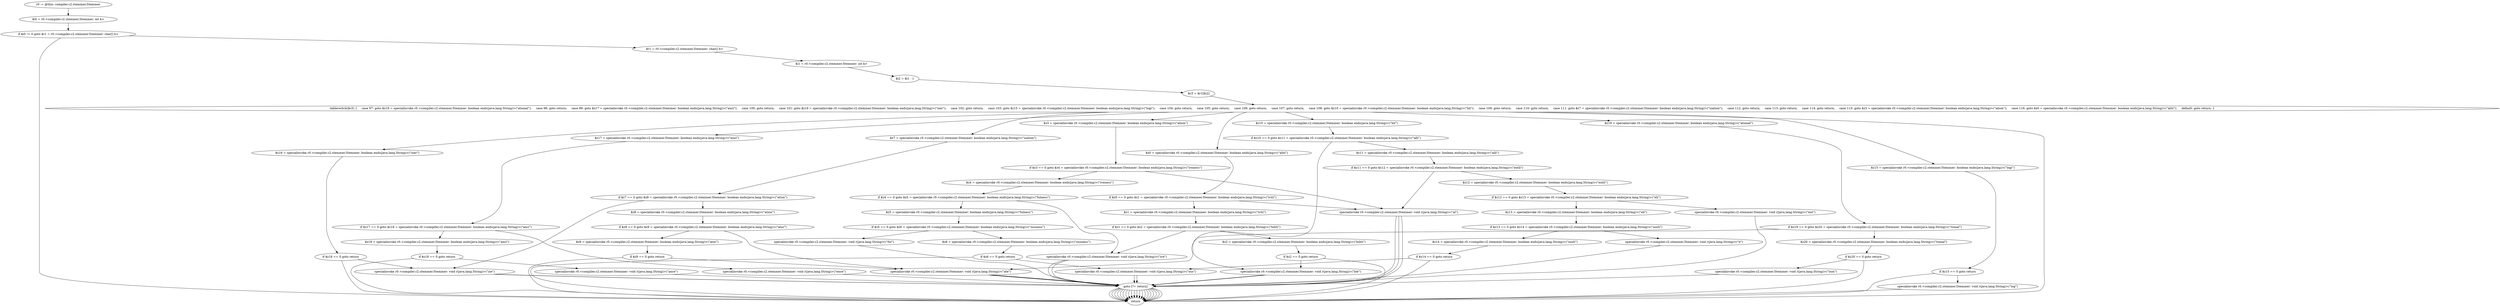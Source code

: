 digraph "unitGraph" {
    "r0 := @this: compiler.c2.stemmer.Stemmer"
    "$i0 = r0.<compiler.c2.stemmer.Stemmer: int k>"
    "if $i0 != 0 goto $r1 = r0.<compiler.c2.stemmer.Stemmer: char[] b>"
    "return"
    "$r1 = r0.<compiler.c2.stemmer.Stemmer: char[] b>"
    "$i1 = r0.<compiler.c2.stemmer.Stemmer: int k>"
    "$i2 = $i1 - 1"
    "$c3 = $r1[$i2]"
    "tableswitch($c3) {     case 97: goto $z19 = specialinvoke r0.<compiler.c2.stemmer.Stemmer: boolean ends(java.lang.String)>(\"ational\");     case 98: goto return;     case 99: goto $z17 = specialinvoke r0.<compiler.c2.stemmer.Stemmer: boolean ends(java.lang.String)>(\"enci\");     case 100: goto return;     case 101: goto $z16 = specialinvoke r0.<compiler.c2.stemmer.Stemmer: boolean ends(java.lang.String)>(\"izer\");     case 102: goto return;     case 103: goto $z15 = specialinvoke r0.<compiler.c2.stemmer.Stemmer: boolean ends(java.lang.String)>(\"logi\");     case 104: goto return;     case 105: goto return;     case 106: goto return;     case 107: goto return;     case 108: goto $z10 = specialinvoke r0.<compiler.c2.stemmer.Stemmer: boolean ends(java.lang.String)>(\"bli\");     case 109: goto return;     case 110: goto return;     case 111: goto $z7 = specialinvoke r0.<compiler.c2.stemmer.Stemmer: boolean ends(java.lang.String)>(\"ization\");     case 112: goto return;     case 113: goto return;     case 114: goto return;     case 115: goto $z3 = specialinvoke r0.<compiler.c2.stemmer.Stemmer: boolean ends(java.lang.String)>(\"alism\");     case 116: goto $z0 = specialinvoke r0.<compiler.c2.stemmer.Stemmer: boolean ends(java.lang.String)>(\"aliti\");     default: goto return; }"
    "$z19 = specialinvoke r0.<compiler.c2.stemmer.Stemmer: boolean ends(java.lang.String)>(\"ational\")"
    "if $z19 == 0 goto $z20 = specialinvoke r0.<compiler.c2.stemmer.Stemmer: boolean ends(java.lang.String)>(\"tional\")"
    "specialinvoke r0.<compiler.c2.stemmer.Stemmer: void r(java.lang.String)>(\"ate\")"
    "goto [?= return]"
    "$z20 = specialinvoke r0.<compiler.c2.stemmer.Stemmer: boolean ends(java.lang.String)>(\"tional\")"
    "if $z20 == 0 goto return"
    "specialinvoke r0.<compiler.c2.stemmer.Stemmer: void r(java.lang.String)>(\"tion\")"
    "$z17 = specialinvoke r0.<compiler.c2.stemmer.Stemmer: boolean ends(java.lang.String)>(\"enci\")"
    "if $z17 == 0 goto $z18 = specialinvoke r0.<compiler.c2.stemmer.Stemmer: boolean ends(java.lang.String)>(\"anci\")"
    "specialinvoke r0.<compiler.c2.stemmer.Stemmer: void r(java.lang.String)>(\"ence\")"
    "$z18 = specialinvoke r0.<compiler.c2.stemmer.Stemmer: boolean ends(java.lang.String)>(\"anci\")"
    "if $z18 == 0 goto return"
    "specialinvoke r0.<compiler.c2.stemmer.Stemmer: void r(java.lang.String)>(\"ance\")"
    "$z16 = specialinvoke r0.<compiler.c2.stemmer.Stemmer: boolean ends(java.lang.String)>(\"izer\")"
    "if $z16 == 0 goto return"
    "specialinvoke r0.<compiler.c2.stemmer.Stemmer: void r(java.lang.String)>(\"ize\")"
    "$z10 = specialinvoke r0.<compiler.c2.stemmer.Stemmer: boolean ends(java.lang.String)>(\"bli\")"
    "if $z10 == 0 goto $z11 = specialinvoke r0.<compiler.c2.stemmer.Stemmer: boolean ends(java.lang.String)>(\"alli\")"
    "specialinvoke r0.<compiler.c2.stemmer.Stemmer: void r(java.lang.String)>(\"ble\")"
    "$z11 = specialinvoke r0.<compiler.c2.stemmer.Stemmer: boolean ends(java.lang.String)>(\"alli\")"
    "if $z11 == 0 goto $z12 = specialinvoke r0.<compiler.c2.stemmer.Stemmer: boolean ends(java.lang.String)>(\"entli\")"
    "specialinvoke r0.<compiler.c2.stemmer.Stemmer: void r(java.lang.String)>(\"al\")"
    "$z12 = specialinvoke r0.<compiler.c2.stemmer.Stemmer: boolean ends(java.lang.String)>(\"entli\")"
    "if $z12 == 0 goto $z13 = specialinvoke r0.<compiler.c2.stemmer.Stemmer: boolean ends(java.lang.String)>(\"eli\")"
    "specialinvoke r0.<compiler.c2.stemmer.Stemmer: void r(java.lang.String)>(\"ent\")"
    "$z13 = specialinvoke r0.<compiler.c2.stemmer.Stemmer: boolean ends(java.lang.String)>(\"eli\")"
    "if $z13 == 0 goto $z14 = specialinvoke r0.<compiler.c2.stemmer.Stemmer: boolean ends(java.lang.String)>(\"ousli\")"
    "specialinvoke r0.<compiler.c2.stemmer.Stemmer: void r(java.lang.String)>(\"e\")"
    "$z14 = specialinvoke r0.<compiler.c2.stemmer.Stemmer: boolean ends(java.lang.String)>(\"ousli\")"
    "if $z14 == 0 goto return"
    "specialinvoke r0.<compiler.c2.stemmer.Stemmer: void r(java.lang.String)>(\"ous\")"
    "$z7 = specialinvoke r0.<compiler.c2.stemmer.Stemmer: boolean ends(java.lang.String)>(\"ization\")"
    "if $z7 == 0 goto $z8 = specialinvoke r0.<compiler.c2.stemmer.Stemmer: boolean ends(java.lang.String)>(\"ation\")"
    "$z8 = specialinvoke r0.<compiler.c2.stemmer.Stemmer: boolean ends(java.lang.String)>(\"ation\")"
    "if $z8 == 0 goto $z9 = specialinvoke r0.<compiler.c2.stemmer.Stemmer: boolean ends(java.lang.String)>(\"ator\")"
    "$z9 = specialinvoke r0.<compiler.c2.stemmer.Stemmer: boolean ends(java.lang.String)>(\"ator\")"
    "if $z9 == 0 goto return"
    "$z3 = specialinvoke r0.<compiler.c2.stemmer.Stemmer: boolean ends(java.lang.String)>(\"alism\")"
    "if $z3 == 0 goto $z4 = specialinvoke r0.<compiler.c2.stemmer.Stemmer: boolean ends(java.lang.String)>(\"iveness\")"
    "$z4 = specialinvoke r0.<compiler.c2.stemmer.Stemmer: boolean ends(java.lang.String)>(\"iveness\")"
    "if $z4 == 0 goto $z5 = specialinvoke r0.<compiler.c2.stemmer.Stemmer: boolean ends(java.lang.String)>(\"fulness\")"
    "specialinvoke r0.<compiler.c2.stemmer.Stemmer: void r(java.lang.String)>(\"ive\")"
    "$z5 = specialinvoke r0.<compiler.c2.stemmer.Stemmer: boolean ends(java.lang.String)>(\"fulness\")"
    "if $z5 == 0 goto $z6 = specialinvoke r0.<compiler.c2.stemmer.Stemmer: boolean ends(java.lang.String)>(\"ousness\")"
    "specialinvoke r0.<compiler.c2.stemmer.Stemmer: void r(java.lang.String)>(\"ful\")"
    "$z6 = specialinvoke r0.<compiler.c2.stemmer.Stemmer: boolean ends(java.lang.String)>(\"ousness\")"
    "if $z6 == 0 goto return"
    "$z0 = specialinvoke r0.<compiler.c2.stemmer.Stemmer: boolean ends(java.lang.String)>(\"aliti\")"
    "if $z0 == 0 goto $z1 = specialinvoke r0.<compiler.c2.stemmer.Stemmer: boolean ends(java.lang.String)>(\"iviti\")"
    "$z1 = specialinvoke r0.<compiler.c2.stemmer.Stemmer: boolean ends(java.lang.String)>(\"iviti\")"
    "if $z1 == 0 goto $z2 = specialinvoke r0.<compiler.c2.stemmer.Stemmer: boolean ends(java.lang.String)>(\"biliti\")"
    "$z2 = specialinvoke r0.<compiler.c2.stemmer.Stemmer: boolean ends(java.lang.String)>(\"biliti\")"
    "if $z2 == 0 goto return"
    "$z15 = specialinvoke r0.<compiler.c2.stemmer.Stemmer: boolean ends(java.lang.String)>(\"logi\")"
    "if $z15 == 0 goto return"
    "specialinvoke r0.<compiler.c2.stemmer.Stemmer: void r(java.lang.String)>(\"log\")"
    "r0 := @this: compiler.c2.stemmer.Stemmer"->"$i0 = r0.<compiler.c2.stemmer.Stemmer: int k>";
    "$i0 = r0.<compiler.c2.stemmer.Stemmer: int k>"->"if $i0 != 0 goto $r1 = r0.<compiler.c2.stemmer.Stemmer: char[] b>";
    "if $i0 != 0 goto $r1 = r0.<compiler.c2.stemmer.Stemmer: char[] b>"->"return";
    "if $i0 != 0 goto $r1 = r0.<compiler.c2.stemmer.Stemmer: char[] b>"->"$r1 = r0.<compiler.c2.stemmer.Stemmer: char[] b>";
    "$r1 = r0.<compiler.c2.stemmer.Stemmer: char[] b>"->"$i1 = r0.<compiler.c2.stemmer.Stemmer: int k>";
    "$i1 = r0.<compiler.c2.stemmer.Stemmer: int k>"->"$i2 = $i1 - 1";
    "$i2 = $i1 - 1"->"$c3 = $r1[$i2]";
    "$c3 = $r1[$i2]"->"tableswitch($c3) {     case 97: goto $z19 = specialinvoke r0.<compiler.c2.stemmer.Stemmer: boolean ends(java.lang.String)>(\"ational\");     case 98: goto return;     case 99: goto $z17 = specialinvoke r0.<compiler.c2.stemmer.Stemmer: boolean ends(java.lang.String)>(\"enci\");     case 100: goto return;     case 101: goto $z16 = specialinvoke r0.<compiler.c2.stemmer.Stemmer: boolean ends(java.lang.String)>(\"izer\");     case 102: goto return;     case 103: goto $z15 = specialinvoke r0.<compiler.c2.stemmer.Stemmer: boolean ends(java.lang.String)>(\"logi\");     case 104: goto return;     case 105: goto return;     case 106: goto return;     case 107: goto return;     case 108: goto $z10 = specialinvoke r0.<compiler.c2.stemmer.Stemmer: boolean ends(java.lang.String)>(\"bli\");     case 109: goto return;     case 110: goto return;     case 111: goto $z7 = specialinvoke r0.<compiler.c2.stemmer.Stemmer: boolean ends(java.lang.String)>(\"ization\");     case 112: goto return;     case 113: goto return;     case 114: goto return;     case 115: goto $z3 = specialinvoke r0.<compiler.c2.stemmer.Stemmer: boolean ends(java.lang.String)>(\"alism\");     case 116: goto $z0 = specialinvoke r0.<compiler.c2.stemmer.Stemmer: boolean ends(java.lang.String)>(\"aliti\");     default: goto return; }";
    "tableswitch($c3) {     case 97: goto $z19 = specialinvoke r0.<compiler.c2.stemmer.Stemmer: boolean ends(java.lang.String)>(\"ational\");     case 98: goto return;     case 99: goto $z17 = specialinvoke r0.<compiler.c2.stemmer.Stemmer: boolean ends(java.lang.String)>(\"enci\");     case 100: goto return;     case 101: goto $z16 = specialinvoke r0.<compiler.c2.stemmer.Stemmer: boolean ends(java.lang.String)>(\"izer\");     case 102: goto return;     case 103: goto $z15 = specialinvoke r0.<compiler.c2.stemmer.Stemmer: boolean ends(java.lang.String)>(\"logi\");     case 104: goto return;     case 105: goto return;     case 106: goto return;     case 107: goto return;     case 108: goto $z10 = specialinvoke r0.<compiler.c2.stemmer.Stemmer: boolean ends(java.lang.String)>(\"bli\");     case 109: goto return;     case 110: goto return;     case 111: goto $z7 = specialinvoke r0.<compiler.c2.stemmer.Stemmer: boolean ends(java.lang.String)>(\"ization\");     case 112: goto return;     case 113: goto return;     case 114: goto return;     case 115: goto $z3 = specialinvoke r0.<compiler.c2.stemmer.Stemmer: boolean ends(java.lang.String)>(\"alism\");     case 116: goto $z0 = specialinvoke r0.<compiler.c2.stemmer.Stemmer: boolean ends(java.lang.String)>(\"aliti\");     default: goto return; }"->"$z19 = specialinvoke r0.<compiler.c2.stemmer.Stemmer: boolean ends(java.lang.String)>(\"ational\")";
    "tableswitch($c3) {     case 97: goto $z19 = specialinvoke r0.<compiler.c2.stemmer.Stemmer: boolean ends(java.lang.String)>(\"ational\");     case 98: goto return;     case 99: goto $z17 = specialinvoke r0.<compiler.c2.stemmer.Stemmer: boolean ends(java.lang.String)>(\"enci\");     case 100: goto return;     case 101: goto $z16 = specialinvoke r0.<compiler.c2.stemmer.Stemmer: boolean ends(java.lang.String)>(\"izer\");     case 102: goto return;     case 103: goto $z15 = specialinvoke r0.<compiler.c2.stemmer.Stemmer: boolean ends(java.lang.String)>(\"logi\");     case 104: goto return;     case 105: goto return;     case 106: goto return;     case 107: goto return;     case 108: goto $z10 = specialinvoke r0.<compiler.c2.stemmer.Stemmer: boolean ends(java.lang.String)>(\"bli\");     case 109: goto return;     case 110: goto return;     case 111: goto $z7 = specialinvoke r0.<compiler.c2.stemmer.Stemmer: boolean ends(java.lang.String)>(\"ization\");     case 112: goto return;     case 113: goto return;     case 114: goto return;     case 115: goto $z3 = specialinvoke r0.<compiler.c2.stemmer.Stemmer: boolean ends(java.lang.String)>(\"alism\");     case 116: goto $z0 = specialinvoke r0.<compiler.c2.stemmer.Stemmer: boolean ends(java.lang.String)>(\"aliti\");     default: goto return; }"->"return";
    "tableswitch($c3) {     case 97: goto $z19 = specialinvoke r0.<compiler.c2.stemmer.Stemmer: boolean ends(java.lang.String)>(\"ational\");     case 98: goto return;     case 99: goto $z17 = specialinvoke r0.<compiler.c2.stemmer.Stemmer: boolean ends(java.lang.String)>(\"enci\");     case 100: goto return;     case 101: goto $z16 = specialinvoke r0.<compiler.c2.stemmer.Stemmer: boolean ends(java.lang.String)>(\"izer\");     case 102: goto return;     case 103: goto $z15 = specialinvoke r0.<compiler.c2.stemmer.Stemmer: boolean ends(java.lang.String)>(\"logi\");     case 104: goto return;     case 105: goto return;     case 106: goto return;     case 107: goto return;     case 108: goto $z10 = specialinvoke r0.<compiler.c2.stemmer.Stemmer: boolean ends(java.lang.String)>(\"bli\");     case 109: goto return;     case 110: goto return;     case 111: goto $z7 = specialinvoke r0.<compiler.c2.stemmer.Stemmer: boolean ends(java.lang.String)>(\"ization\");     case 112: goto return;     case 113: goto return;     case 114: goto return;     case 115: goto $z3 = specialinvoke r0.<compiler.c2.stemmer.Stemmer: boolean ends(java.lang.String)>(\"alism\");     case 116: goto $z0 = specialinvoke r0.<compiler.c2.stemmer.Stemmer: boolean ends(java.lang.String)>(\"aliti\");     default: goto return; }"->"$z17 = specialinvoke r0.<compiler.c2.stemmer.Stemmer: boolean ends(java.lang.String)>(\"enci\")";
    "tableswitch($c3) {     case 97: goto $z19 = specialinvoke r0.<compiler.c2.stemmer.Stemmer: boolean ends(java.lang.String)>(\"ational\");     case 98: goto return;     case 99: goto $z17 = specialinvoke r0.<compiler.c2.stemmer.Stemmer: boolean ends(java.lang.String)>(\"enci\");     case 100: goto return;     case 101: goto $z16 = specialinvoke r0.<compiler.c2.stemmer.Stemmer: boolean ends(java.lang.String)>(\"izer\");     case 102: goto return;     case 103: goto $z15 = specialinvoke r0.<compiler.c2.stemmer.Stemmer: boolean ends(java.lang.String)>(\"logi\");     case 104: goto return;     case 105: goto return;     case 106: goto return;     case 107: goto return;     case 108: goto $z10 = specialinvoke r0.<compiler.c2.stemmer.Stemmer: boolean ends(java.lang.String)>(\"bli\");     case 109: goto return;     case 110: goto return;     case 111: goto $z7 = specialinvoke r0.<compiler.c2.stemmer.Stemmer: boolean ends(java.lang.String)>(\"ization\");     case 112: goto return;     case 113: goto return;     case 114: goto return;     case 115: goto $z3 = specialinvoke r0.<compiler.c2.stemmer.Stemmer: boolean ends(java.lang.String)>(\"alism\");     case 116: goto $z0 = specialinvoke r0.<compiler.c2.stemmer.Stemmer: boolean ends(java.lang.String)>(\"aliti\");     default: goto return; }"->"$z16 = specialinvoke r0.<compiler.c2.stemmer.Stemmer: boolean ends(java.lang.String)>(\"izer\")";
    "tableswitch($c3) {     case 97: goto $z19 = specialinvoke r0.<compiler.c2.stemmer.Stemmer: boolean ends(java.lang.String)>(\"ational\");     case 98: goto return;     case 99: goto $z17 = specialinvoke r0.<compiler.c2.stemmer.Stemmer: boolean ends(java.lang.String)>(\"enci\");     case 100: goto return;     case 101: goto $z16 = specialinvoke r0.<compiler.c2.stemmer.Stemmer: boolean ends(java.lang.String)>(\"izer\");     case 102: goto return;     case 103: goto $z15 = specialinvoke r0.<compiler.c2.stemmer.Stemmer: boolean ends(java.lang.String)>(\"logi\");     case 104: goto return;     case 105: goto return;     case 106: goto return;     case 107: goto return;     case 108: goto $z10 = specialinvoke r0.<compiler.c2.stemmer.Stemmer: boolean ends(java.lang.String)>(\"bli\");     case 109: goto return;     case 110: goto return;     case 111: goto $z7 = specialinvoke r0.<compiler.c2.stemmer.Stemmer: boolean ends(java.lang.String)>(\"ization\");     case 112: goto return;     case 113: goto return;     case 114: goto return;     case 115: goto $z3 = specialinvoke r0.<compiler.c2.stemmer.Stemmer: boolean ends(java.lang.String)>(\"alism\");     case 116: goto $z0 = specialinvoke r0.<compiler.c2.stemmer.Stemmer: boolean ends(java.lang.String)>(\"aliti\");     default: goto return; }"->"$z15 = specialinvoke r0.<compiler.c2.stemmer.Stemmer: boolean ends(java.lang.String)>(\"logi\")";
    "tableswitch($c3) {     case 97: goto $z19 = specialinvoke r0.<compiler.c2.stemmer.Stemmer: boolean ends(java.lang.String)>(\"ational\");     case 98: goto return;     case 99: goto $z17 = specialinvoke r0.<compiler.c2.stemmer.Stemmer: boolean ends(java.lang.String)>(\"enci\");     case 100: goto return;     case 101: goto $z16 = specialinvoke r0.<compiler.c2.stemmer.Stemmer: boolean ends(java.lang.String)>(\"izer\");     case 102: goto return;     case 103: goto $z15 = specialinvoke r0.<compiler.c2.stemmer.Stemmer: boolean ends(java.lang.String)>(\"logi\");     case 104: goto return;     case 105: goto return;     case 106: goto return;     case 107: goto return;     case 108: goto $z10 = specialinvoke r0.<compiler.c2.stemmer.Stemmer: boolean ends(java.lang.String)>(\"bli\");     case 109: goto return;     case 110: goto return;     case 111: goto $z7 = specialinvoke r0.<compiler.c2.stemmer.Stemmer: boolean ends(java.lang.String)>(\"ization\");     case 112: goto return;     case 113: goto return;     case 114: goto return;     case 115: goto $z3 = specialinvoke r0.<compiler.c2.stemmer.Stemmer: boolean ends(java.lang.String)>(\"alism\");     case 116: goto $z0 = specialinvoke r0.<compiler.c2.stemmer.Stemmer: boolean ends(java.lang.String)>(\"aliti\");     default: goto return; }"->"$z10 = specialinvoke r0.<compiler.c2.stemmer.Stemmer: boolean ends(java.lang.String)>(\"bli\")";
    "tableswitch($c3) {     case 97: goto $z19 = specialinvoke r0.<compiler.c2.stemmer.Stemmer: boolean ends(java.lang.String)>(\"ational\");     case 98: goto return;     case 99: goto $z17 = specialinvoke r0.<compiler.c2.stemmer.Stemmer: boolean ends(java.lang.String)>(\"enci\");     case 100: goto return;     case 101: goto $z16 = specialinvoke r0.<compiler.c2.stemmer.Stemmer: boolean ends(java.lang.String)>(\"izer\");     case 102: goto return;     case 103: goto $z15 = specialinvoke r0.<compiler.c2.stemmer.Stemmer: boolean ends(java.lang.String)>(\"logi\");     case 104: goto return;     case 105: goto return;     case 106: goto return;     case 107: goto return;     case 108: goto $z10 = specialinvoke r0.<compiler.c2.stemmer.Stemmer: boolean ends(java.lang.String)>(\"bli\");     case 109: goto return;     case 110: goto return;     case 111: goto $z7 = specialinvoke r0.<compiler.c2.stemmer.Stemmer: boolean ends(java.lang.String)>(\"ization\");     case 112: goto return;     case 113: goto return;     case 114: goto return;     case 115: goto $z3 = specialinvoke r0.<compiler.c2.stemmer.Stemmer: boolean ends(java.lang.String)>(\"alism\");     case 116: goto $z0 = specialinvoke r0.<compiler.c2.stemmer.Stemmer: boolean ends(java.lang.String)>(\"aliti\");     default: goto return; }"->"$z7 = specialinvoke r0.<compiler.c2.stemmer.Stemmer: boolean ends(java.lang.String)>(\"ization\")";
    "tableswitch($c3) {     case 97: goto $z19 = specialinvoke r0.<compiler.c2.stemmer.Stemmer: boolean ends(java.lang.String)>(\"ational\");     case 98: goto return;     case 99: goto $z17 = specialinvoke r0.<compiler.c2.stemmer.Stemmer: boolean ends(java.lang.String)>(\"enci\");     case 100: goto return;     case 101: goto $z16 = specialinvoke r0.<compiler.c2.stemmer.Stemmer: boolean ends(java.lang.String)>(\"izer\");     case 102: goto return;     case 103: goto $z15 = specialinvoke r0.<compiler.c2.stemmer.Stemmer: boolean ends(java.lang.String)>(\"logi\");     case 104: goto return;     case 105: goto return;     case 106: goto return;     case 107: goto return;     case 108: goto $z10 = specialinvoke r0.<compiler.c2.stemmer.Stemmer: boolean ends(java.lang.String)>(\"bli\");     case 109: goto return;     case 110: goto return;     case 111: goto $z7 = specialinvoke r0.<compiler.c2.stemmer.Stemmer: boolean ends(java.lang.String)>(\"ization\");     case 112: goto return;     case 113: goto return;     case 114: goto return;     case 115: goto $z3 = specialinvoke r0.<compiler.c2.stemmer.Stemmer: boolean ends(java.lang.String)>(\"alism\");     case 116: goto $z0 = specialinvoke r0.<compiler.c2.stemmer.Stemmer: boolean ends(java.lang.String)>(\"aliti\");     default: goto return; }"->"$z3 = specialinvoke r0.<compiler.c2.stemmer.Stemmer: boolean ends(java.lang.String)>(\"alism\")";
    "tableswitch($c3) {     case 97: goto $z19 = specialinvoke r0.<compiler.c2.stemmer.Stemmer: boolean ends(java.lang.String)>(\"ational\");     case 98: goto return;     case 99: goto $z17 = specialinvoke r0.<compiler.c2.stemmer.Stemmer: boolean ends(java.lang.String)>(\"enci\");     case 100: goto return;     case 101: goto $z16 = specialinvoke r0.<compiler.c2.stemmer.Stemmer: boolean ends(java.lang.String)>(\"izer\");     case 102: goto return;     case 103: goto $z15 = specialinvoke r0.<compiler.c2.stemmer.Stemmer: boolean ends(java.lang.String)>(\"logi\");     case 104: goto return;     case 105: goto return;     case 106: goto return;     case 107: goto return;     case 108: goto $z10 = specialinvoke r0.<compiler.c2.stemmer.Stemmer: boolean ends(java.lang.String)>(\"bli\");     case 109: goto return;     case 110: goto return;     case 111: goto $z7 = specialinvoke r0.<compiler.c2.stemmer.Stemmer: boolean ends(java.lang.String)>(\"ization\");     case 112: goto return;     case 113: goto return;     case 114: goto return;     case 115: goto $z3 = specialinvoke r0.<compiler.c2.stemmer.Stemmer: boolean ends(java.lang.String)>(\"alism\");     case 116: goto $z0 = specialinvoke r0.<compiler.c2.stemmer.Stemmer: boolean ends(java.lang.String)>(\"aliti\");     default: goto return; }"->"$z0 = specialinvoke r0.<compiler.c2.stemmer.Stemmer: boolean ends(java.lang.String)>(\"aliti\")";
    "$z19 = specialinvoke r0.<compiler.c2.stemmer.Stemmer: boolean ends(java.lang.String)>(\"ational\")"->"if $z19 == 0 goto $z20 = specialinvoke r0.<compiler.c2.stemmer.Stemmer: boolean ends(java.lang.String)>(\"tional\")";
    "if $z19 == 0 goto $z20 = specialinvoke r0.<compiler.c2.stemmer.Stemmer: boolean ends(java.lang.String)>(\"tional\")"->"specialinvoke r0.<compiler.c2.stemmer.Stemmer: void r(java.lang.String)>(\"ate\")";
    "if $z19 == 0 goto $z20 = specialinvoke r0.<compiler.c2.stemmer.Stemmer: boolean ends(java.lang.String)>(\"tional\")"->"$z20 = specialinvoke r0.<compiler.c2.stemmer.Stemmer: boolean ends(java.lang.String)>(\"tional\")";
    "specialinvoke r0.<compiler.c2.stemmer.Stemmer: void r(java.lang.String)>(\"ate\")"->"goto [?= return]";
    "goto [?= return]"->"return";
    "$z20 = specialinvoke r0.<compiler.c2.stemmer.Stemmer: boolean ends(java.lang.String)>(\"tional\")"->"if $z20 == 0 goto return";
    "if $z20 == 0 goto return"->"specialinvoke r0.<compiler.c2.stemmer.Stemmer: void r(java.lang.String)>(\"tion\")";
    "if $z20 == 0 goto return"->"return";
    "specialinvoke r0.<compiler.c2.stemmer.Stemmer: void r(java.lang.String)>(\"tion\")"->"goto [?= return]";
    "goto [?= return]"->"return";
    "$z17 = specialinvoke r0.<compiler.c2.stemmer.Stemmer: boolean ends(java.lang.String)>(\"enci\")"->"if $z17 == 0 goto $z18 = specialinvoke r0.<compiler.c2.stemmer.Stemmer: boolean ends(java.lang.String)>(\"anci\")";
    "if $z17 == 0 goto $z18 = specialinvoke r0.<compiler.c2.stemmer.Stemmer: boolean ends(java.lang.String)>(\"anci\")"->"specialinvoke r0.<compiler.c2.stemmer.Stemmer: void r(java.lang.String)>(\"ence\")";
    "if $z17 == 0 goto $z18 = specialinvoke r0.<compiler.c2.stemmer.Stemmer: boolean ends(java.lang.String)>(\"anci\")"->"$z18 = specialinvoke r0.<compiler.c2.stemmer.Stemmer: boolean ends(java.lang.String)>(\"anci\")";
    "specialinvoke r0.<compiler.c2.stemmer.Stemmer: void r(java.lang.String)>(\"ence\")"->"goto [?= return]";
    "goto [?= return]"->"return";
    "$z18 = specialinvoke r0.<compiler.c2.stemmer.Stemmer: boolean ends(java.lang.String)>(\"anci\")"->"if $z18 == 0 goto return";
    "if $z18 == 0 goto return"->"specialinvoke r0.<compiler.c2.stemmer.Stemmer: void r(java.lang.String)>(\"ance\")";
    "if $z18 == 0 goto return"->"return";
    "specialinvoke r0.<compiler.c2.stemmer.Stemmer: void r(java.lang.String)>(\"ance\")"->"goto [?= return]";
    "goto [?= return]"->"return";
    "$z16 = specialinvoke r0.<compiler.c2.stemmer.Stemmer: boolean ends(java.lang.String)>(\"izer\")"->"if $z16 == 0 goto return";
    "if $z16 == 0 goto return"->"specialinvoke r0.<compiler.c2.stemmer.Stemmer: void r(java.lang.String)>(\"ize\")";
    "if $z16 == 0 goto return"->"return";
    "specialinvoke r0.<compiler.c2.stemmer.Stemmer: void r(java.lang.String)>(\"ize\")"->"goto [?= return]";
    "goto [?= return]"->"return";
    "$z10 = specialinvoke r0.<compiler.c2.stemmer.Stemmer: boolean ends(java.lang.String)>(\"bli\")"->"if $z10 == 0 goto $z11 = specialinvoke r0.<compiler.c2.stemmer.Stemmer: boolean ends(java.lang.String)>(\"alli\")";
    "if $z10 == 0 goto $z11 = specialinvoke r0.<compiler.c2.stemmer.Stemmer: boolean ends(java.lang.String)>(\"alli\")"->"specialinvoke r0.<compiler.c2.stemmer.Stemmer: void r(java.lang.String)>(\"ble\")";
    "if $z10 == 0 goto $z11 = specialinvoke r0.<compiler.c2.stemmer.Stemmer: boolean ends(java.lang.String)>(\"alli\")"->"$z11 = specialinvoke r0.<compiler.c2.stemmer.Stemmer: boolean ends(java.lang.String)>(\"alli\")";
    "specialinvoke r0.<compiler.c2.stemmer.Stemmer: void r(java.lang.String)>(\"ble\")"->"goto [?= return]";
    "goto [?= return]"->"return";
    "$z11 = specialinvoke r0.<compiler.c2.stemmer.Stemmer: boolean ends(java.lang.String)>(\"alli\")"->"if $z11 == 0 goto $z12 = specialinvoke r0.<compiler.c2.stemmer.Stemmer: boolean ends(java.lang.String)>(\"entli\")";
    "if $z11 == 0 goto $z12 = specialinvoke r0.<compiler.c2.stemmer.Stemmer: boolean ends(java.lang.String)>(\"entli\")"->"specialinvoke r0.<compiler.c2.stemmer.Stemmer: void r(java.lang.String)>(\"al\")";
    "if $z11 == 0 goto $z12 = specialinvoke r0.<compiler.c2.stemmer.Stemmer: boolean ends(java.lang.String)>(\"entli\")"->"$z12 = specialinvoke r0.<compiler.c2.stemmer.Stemmer: boolean ends(java.lang.String)>(\"entli\")";
    "specialinvoke r0.<compiler.c2.stemmer.Stemmer: void r(java.lang.String)>(\"al\")"->"goto [?= return]";
    "goto [?= return]"->"return";
    "$z12 = specialinvoke r0.<compiler.c2.stemmer.Stemmer: boolean ends(java.lang.String)>(\"entli\")"->"if $z12 == 0 goto $z13 = specialinvoke r0.<compiler.c2.stemmer.Stemmer: boolean ends(java.lang.String)>(\"eli\")";
    "if $z12 == 0 goto $z13 = specialinvoke r0.<compiler.c2.stemmer.Stemmer: boolean ends(java.lang.String)>(\"eli\")"->"specialinvoke r0.<compiler.c2.stemmer.Stemmer: void r(java.lang.String)>(\"ent\")";
    "if $z12 == 0 goto $z13 = specialinvoke r0.<compiler.c2.stemmer.Stemmer: boolean ends(java.lang.String)>(\"eli\")"->"$z13 = specialinvoke r0.<compiler.c2.stemmer.Stemmer: boolean ends(java.lang.String)>(\"eli\")";
    "specialinvoke r0.<compiler.c2.stemmer.Stemmer: void r(java.lang.String)>(\"ent\")"->"goto [?= return]";
    "goto [?= return]"->"return";
    "$z13 = specialinvoke r0.<compiler.c2.stemmer.Stemmer: boolean ends(java.lang.String)>(\"eli\")"->"if $z13 == 0 goto $z14 = specialinvoke r0.<compiler.c2.stemmer.Stemmer: boolean ends(java.lang.String)>(\"ousli\")";
    "if $z13 == 0 goto $z14 = specialinvoke r0.<compiler.c2.stemmer.Stemmer: boolean ends(java.lang.String)>(\"ousli\")"->"specialinvoke r0.<compiler.c2.stemmer.Stemmer: void r(java.lang.String)>(\"e\")";
    "if $z13 == 0 goto $z14 = specialinvoke r0.<compiler.c2.stemmer.Stemmer: boolean ends(java.lang.String)>(\"ousli\")"->"$z14 = specialinvoke r0.<compiler.c2.stemmer.Stemmer: boolean ends(java.lang.String)>(\"ousli\")";
    "specialinvoke r0.<compiler.c2.stemmer.Stemmer: void r(java.lang.String)>(\"e\")"->"goto [?= return]";
    "goto [?= return]"->"return";
    "$z14 = specialinvoke r0.<compiler.c2.stemmer.Stemmer: boolean ends(java.lang.String)>(\"ousli\")"->"if $z14 == 0 goto return";
    "if $z14 == 0 goto return"->"specialinvoke r0.<compiler.c2.stemmer.Stemmer: void r(java.lang.String)>(\"ous\")";
    "if $z14 == 0 goto return"->"return";
    "specialinvoke r0.<compiler.c2.stemmer.Stemmer: void r(java.lang.String)>(\"ous\")"->"goto [?= return]";
    "goto [?= return]"->"return";
    "$z7 = specialinvoke r0.<compiler.c2.stemmer.Stemmer: boolean ends(java.lang.String)>(\"ization\")"->"if $z7 == 0 goto $z8 = specialinvoke r0.<compiler.c2.stemmer.Stemmer: boolean ends(java.lang.String)>(\"ation\")";
    "if $z7 == 0 goto $z8 = specialinvoke r0.<compiler.c2.stemmer.Stemmer: boolean ends(java.lang.String)>(\"ation\")"->"specialinvoke r0.<compiler.c2.stemmer.Stemmer: void r(java.lang.String)>(\"ize\")";
    "if $z7 == 0 goto $z8 = specialinvoke r0.<compiler.c2.stemmer.Stemmer: boolean ends(java.lang.String)>(\"ation\")"->"$z8 = specialinvoke r0.<compiler.c2.stemmer.Stemmer: boolean ends(java.lang.String)>(\"ation\")";
    "specialinvoke r0.<compiler.c2.stemmer.Stemmer: void r(java.lang.String)>(\"ize\")"->"goto [?= return]";
    "goto [?= return]"->"return";
    "$z8 = specialinvoke r0.<compiler.c2.stemmer.Stemmer: boolean ends(java.lang.String)>(\"ation\")"->"if $z8 == 0 goto $z9 = specialinvoke r0.<compiler.c2.stemmer.Stemmer: boolean ends(java.lang.String)>(\"ator\")";
    "if $z8 == 0 goto $z9 = specialinvoke r0.<compiler.c2.stemmer.Stemmer: boolean ends(java.lang.String)>(\"ator\")"->"specialinvoke r0.<compiler.c2.stemmer.Stemmer: void r(java.lang.String)>(\"ate\")";
    "if $z8 == 0 goto $z9 = specialinvoke r0.<compiler.c2.stemmer.Stemmer: boolean ends(java.lang.String)>(\"ator\")"->"$z9 = specialinvoke r0.<compiler.c2.stemmer.Stemmer: boolean ends(java.lang.String)>(\"ator\")";
    "specialinvoke r0.<compiler.c2.stemmer.Stemmer: void r(java.lang.String)>(\"ate\")"->"goto [?= return]";
    "goto [?= return]"->"return";
    "$z9 = specialinvoke r0.<compiler.c2.stemmer.Stemmer: boolean ends(java.lang.String)>(\"ator\")"->"if $z9 == 0 goto return";
    "if $z9 == 0 goto return"->"specialinvoke r0.<compiler.c2.stemmer.Stemmer: void r(java.lang.String)>(\"ate\")";
    "if $z9 == 0 goto return"->"return";
    "specialinvoke r0.<compiler.c2.stemmer.Stemmer: void r(java.lang.String)>(\"ate\")"->"goto [?= return]";
    "goto [?= return]"->"return";
    "$z3 = specialinvoke r0.<compiler.c2.stemmer.Stemmer: boolean ends(java.lang.String)>(\"alism\")"->"if $z3 == 0 goto $z4 = specialinvoke r0.<compiler.c2.stemmer.Stemmer: boolean ends(java.lang.String)>(\"iveness\")";
    "if $z3 == 0 goto $z4 = specialinvoke r0.<compiler.c2.stemmer.Stemmer: boolean ends(java.lang.String)>(\"iveness\")"->"specialinvoke r0.<compiler.c2.stemmer.Stemmer: void r(java.lang.String)>(\"al\")";
    "if $z3 == 0 goto $z4 = specialinvoke r0.<compiler.c2.stemmer.Stemmer: boolean ends(java.lang.String)>(\"iveness\")"->"$z4 = specialinvoke r0.<compiler.c2.stemmer.Stemmer: boolean ends(java.lang.String)>(\"iveness\")";
    "specialinvoke r0.<compiler.c2.stemmer.Stemmer: void r(java.lang.String)>(\"al\")"->"goto [?= return]";
    "goto [?= return]"->"return";
    "$z4 = specialinvoke r0.<compiler.c2.stemmer.Stemmer: boolean ends(java.lang.String)>(\"iveness\")"->"if $z4 == 0 goto $z5 = specialinvoke r0.<compiler.c2.stemmer.Stemmer: boolean ends(java.lang.String)>(\"fulness\")";
    "if $z4 == 0 goto $z5 = specialinvoke r0.<compiler.c2.stemmer.Stemmer: boolean ends(java.lang.String)>(\"fulness\")"->"specialinvoke r0.<compiler.c2.stemmer.Stemmer: void r(java.lang.String)>(\"ive\")";
    "if $z4 == 0 goto $z5 = specialinvoke r0.<compiler.c2.stemmer.Stemmer: boolean ends(java.lang.String)>(\"fulness\")"->"$z5 = specialinvoke r0.<compiler.c2.stemmer.Stemmer: boolean ends(java.lang.String)>(\"fulness\")";
    "specialinvoke r0.<compiler.c2.stemmer.Stemmer: void r(java.lang.String)>(\"ive\")"->"goto [?= return]";
    "goto [?= return]"->"return";
    "$z5 = specialinvoke r0.<compiler.c2.stemmer.Stemmer: boolean ends(java.lang.String)>(\"fulness\")"->"if $z5 == 0 goto $z6 = specialinvoke r0.<compiler.c2.stemmer.Stemmer: boolean ends(java.lang.String)>(\"ousness\")";
    "if $z5 == 0 goto $z6 = specialinvoke r0.<compiler.c2.stemmer.Stemmer: boolean ends(java.lang.String)>(\"ousness\")"->"specialinvoke r0.<compiler.c2.stemmer.Stemmer: void r(java.lang.String)>(\"ful\")";
    "if $z5 == 0 goto $z6 = specialinvoke r0.<compiler.c2.stemmer.Stemmer: boolean ends(java.lang.String)>(\"ousness\")"->"$z6 = specialinvoke r0.<compiler.c2.stemmer.Stemmer: boolean ends(java.lang.String)>(\"ousness\")";
    "specialinvoke r0.<compiler.c2.stemmer.Stemmer: void r(java.lang.String)>(\"ful\")"->"goto [?= return]";
    "goto [?= return]"->"return";
    "$z6 = specialinvoke r0.<compiler.c2.stemmer.Stemmer: boolean ends(java.lang.String)>(\"ousness\")"->"if $z6 == 0 goto return";
    "if $z6 == 0 goto return"->"specialinvoke r0.<compiler.c2.stemmer.Stemmer: void r(java.lang.String)>(\"ous\")";
    "if $z6 == 0 goto return"->"return";
    "specialinvoke r0.<compiler.c2.stemmer.Stemmer: void r(java.lang.String)>(\"ous\")"->"goto [?= return]";
    "goto [?= return]"->"return";
    "$z0 = specialinvoke r0.<compiler.c2.stemmer.Stemmer: boolean ends(java.lang.String)>(\"aliti\")"->"if $z0 == 0 goto $z1 = specialinvoke r0.<compiler.c2.stemmer.Stemmer: boolean ends(java.lang.String)>(\"iviti\")";
    "if $z0 == 0 goto $z1 = specialinvoke r0.<compiler.c2.stemmer.Stemmer: boolean ends(java.lang.String)>(\"iviti\")"->"specialinvoke r0.<compiler.c2.stemmer.Stemmer: void r(java.lang.String)>(\"al\")";
    "if $z0 == 0 goto $z1 = specialinvoke r0.<compiler.c2.stemmer.Stemmer: boolean ends(java.lang.String)>(\"iviti\")"->"$z1 = specialinvoke r0.<compiler.c2.stemmer.Stemmer: boolean ends(java.lang.String)>(\"iviti\")";
    "specialinvoke r0.<compiler.c2.stemmer.Stemmer: void r(java.lang.String)>(\"al\")"->"goto [?= return]";
    "goto [?= return]"->"return";
    "$z1 = specialinvoke r0.<compiler.c2.stemmer.Stemmer: boolean ends(java.lang.String)>(\"iviti\")"->"if $z1 == 0 goto $z2 = specialinvoke r0.<compiler.c2.stemmer.Stemmer: boolean ends(java.lang.String)>(\"biliti\")";
    "if $z1 == 0 goto $z2 = specialinvoke r0.<compiler.c2.stemmer.Stemmer: boolean ends(java.lang.String)>(\"biliti\")"->"specialinvoke r0.<compiler.c2.stemmer.Stemmer: void r(java.lang.String)>(\"ive\")";
    "if $z1 == 0 goto $z2 = specialinvoke r0.<compiler.c2.stemmer.Stemmer: boolean ends(java.lang.String)>(\"biliti\")"->"$z2 = specialinvoke r0.<compiler.c2.stemmer.Stemmer: boolean ends(java.lang.String)>(\"biliti\")";
    "specialinvoke r0.<compiler.c2.stemmer.Stemmer: void r(java.lang.String)>(\"ive\")"->"goto [?= return]";
    "goto [?= return]"->"return";
    "$z2 = specialinvoke r0.<compiler.c2.stemmer.Stemmer: boolean ends(java.lang.String)>(\"biliti\")"->"if $z2 == 0 goto return";
    "if $z2 == 0 goto return"->"specialinvoke r0.<compiler.c2.stemmer.Stemmer: void r(java.lang.String)>(\"ble\")";
    "if $z2 == 0 goto return"->"return";
    "specialinvoke r0.<compiler.c2.stemmer.Stemmer: void r(java.lang.String)>(\"ble\")"->"goto [?= return]";
    "goto [?= return]"->"return";
    "$z15 = specialinvoke r0.<compiler.c2.stemmer.Stemmer: boolean ends(java.lang.String)>(\"logi\")"->"if $z15 == 0 goto return";
    "if $z15 == 0 goto return"->"specialinvoke r0.<compiler.c2.stemmer.Stemmer: void r(java.lang.String)>(\"log\")";
    "if $z15 == 0 goto return"->"return";
    "specialinvoke r0.<compiler.c2.stemmer.Stemmer: void r(java.lang.String)>(\"log\")"->"return";
}
